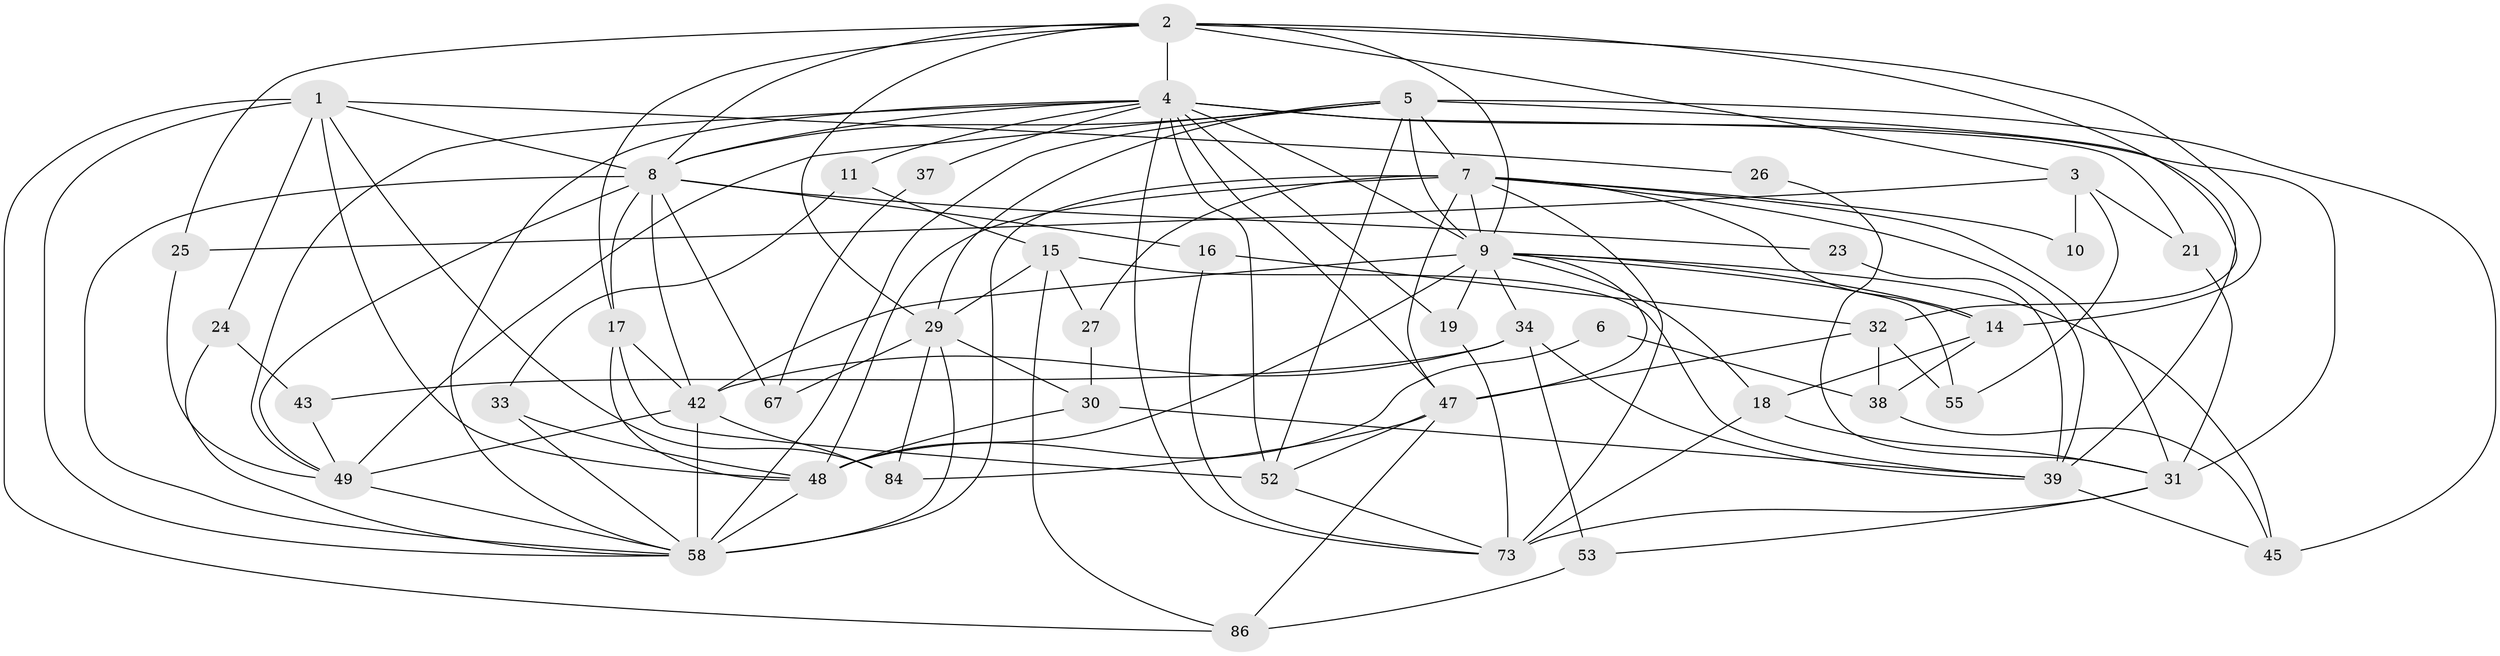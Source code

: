 // original degree distribution, {5: 0.20652173913043478, 3: 0.22826086956521738, 2: 0.11956521739130435, 4: 0.34782608695652173, 7: 0.03260869565217391, 6: 0.05434782608695652, 9: 0.010869565217391304}
// Generated by graph-tools (version 1.1) at 2025/15/03/09/25 04:15:10]
// undirected, 46 vertices, 123 edges
graph export_dot {
graph [start="1"]
  node [color=gray90,style=filled];
  1 [super="+91+28"];
  2 [super="+20+51"];
  3 [super="+80"];
  4 [super="+41+35+36+12"];
  5 [super="+46+74"];
  6;
  7 [super="+64+56+70"];
  8 [super="+62"];
  9 [super="+22+13"];
  10;
  11;
  14 [super="+72"];
  15 [super="+57+76"];
  16;
  17 [super="+69"];
  18;
  19 [super="+59"];
  21;
  23;
  24;
  25;
  26;
  27;
  29 [super="+71+40"];
  30;
  31 [super="+75"];
  32 [super="+50"];
  33;
  34;
  37;
  38;
  39 [super="+83"];
  42 [super="+54"];
  43 [super="+44"];
  45;
  47 [super="+65"];
  48 [super="+63+68"];
  49 [super="+60"];
  52 [super="+79"];
  53;
  55;
  58 [super="+61"];
  67;
  73 [super="+82+87"];
  84;
  86;
  1 -- 24;
  1 -- 84;
  1 -- 48;
  1 -- 26;
  1 -- 86;
  1 -- 58;
  1 -- 8;
  2 -- 32;
  2 -- 17;
  2 -- 3;
  2 -- 25;
  2 -- 4;
  2 -- 9;
  2 -- 29;
  2 -- 14;
  2 -- 8;
  3 -- 10;
  3 -- 25;
  3 -- 21;
  3 -- 55;
  4 -- 31 [weight=3];
  4 -- 8;
  4 -- 11;
  4 -- 21;
  4 -- 47;
  4 -- 9;
  4 -- 58;
  4 -- 49;
  4 -- 37;
  4 -- 52;
  4 -- 73 [weight=2];
  4 -- 19;
  5 -- 39;
  5 -- 52;
  5 -- 49;
  5 -- 58;
  5 -- 29;
  5 -- 7 [weight=3];
  5 -- 8;
  5 -- 9;
  5 -- 45;
  6 -- 38;
  6 -- 48;
  7 -- 39;
  7 -- 9;
  7 -- 27;
  7 -- 14;
  7 -- 48;
  7 -- 58 [weight=3];
  7 -- 10;
  7 -- 31;
  7 -- 47;
  7 -- 73;
  8 -- 23;
  8 -- 67;
  8 -- 42;
  8 -- 16;
  8 -- 49;
  8 -- 17;
  8 -- 58;
  9 -- 48 [weight=3];
  9 -- 47;
  9 -- 34;
  9 -- 42;
  9 -- 45;
  9 -- 14;
  9 -- 18;
  9 -- 55;
  9 -- 19;
  11 -- 33;
  11 -- 15;
  14 -- 18;
  14 -- 38;
  15 -- 29;
  15 -- 27 [weight=2];
  15 -- 86;
  15 -- 39;
  16 -- 32;
  16 -- 73;
  17 -- 42 [weight=2];
  17 -- 52;
  17 -- 48;
  18 -- 31;
  18 -- 73;
  19 -- 73;
  21 -- 31;
  23 -- 39;
  24 -- 43;
  24 -- 58;
  25 -- 49;
  26 -- 31;
  27 -- 30;
  29 -- 30;
  29 -- 58;
  29 -- 67;
  29 -- 84;
  30 -- 48;
  30 -- 39;
  31 -- 53;
  31 -- 73;
  32 -- 38 [weight=2];
  32 -- 55;
  32 -- 47;
  33 -- 48;
  33 -- 58;
  34 -- 53;
  34 -- 42;
  34 -- 43;
  34 -- 39;
  37 -- 67;
  38 -- 45;
  39 -- 45;
  42 -- 84;
  42 -- 49 [weight=2];
  42 -- 58;
  43 -- 49;
  47 -- 86;
  47 -- 52;
  47 -- 84;
  48 -- 58;
  49 -- 58;
  52 -- 73;
  53 -- 86;
}
